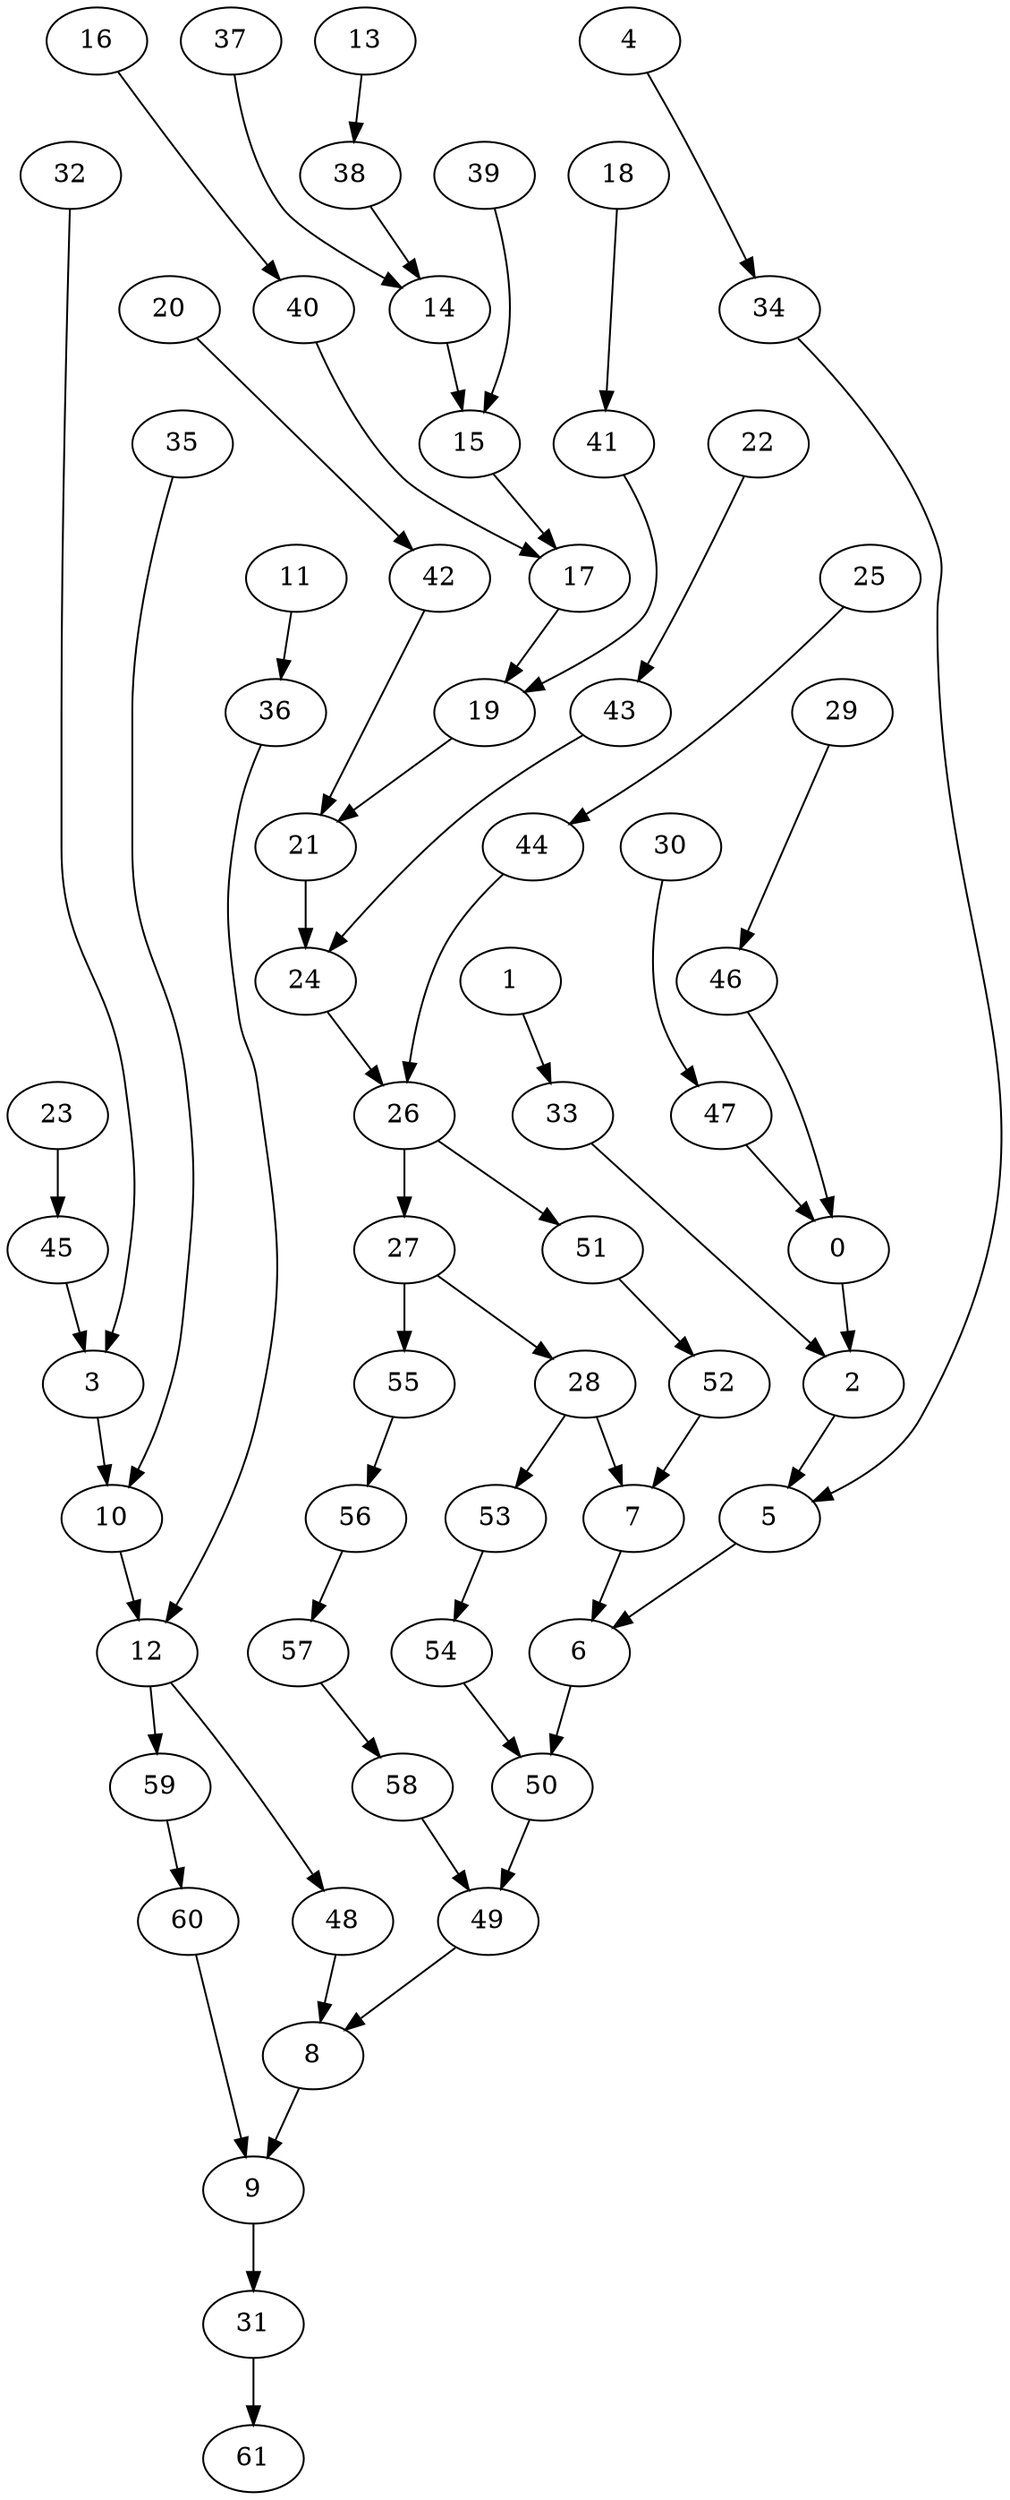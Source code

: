 digraph g {
0;
1;
2;
3;
4;
5;
6;
7;
8;
9;
10;
11;
12;
13;
14;
15;
16;
17;
18;
19;
20;
21;
22;
23;
24;
25;
26;
27;
28;
29;
30;
31;
32;
33;
34;
35;
36;
37;
38;
39;
40;
41;
42;
43;
44;
45;
46;
47;
48;
49;
50;
51;
52;
53;
54;
55;
56;
57;
58;
59;
60;
61;
0 -> 2 [weight=0];
1 -> 33 [weight=0];
2 -> 5 [weight=0];
3 -> 10 [weight=0];
4 -> 34 [weight=0];
5 -> 6 [weight=0];
6 -> 50 [weight=0];
7 -> 6 [weight=0];
8 -> 9 [weight=0];
9 -> 31 [weight=0];
10 -> 12 [weight=0];
11 -> 36 [weight=0];
12 -> 48 [weight=0];
12 -> 59 [weight=0];
13 -> 38 [weight=0];
14 -> 15 [weight=0];
15 -> 17 [weight=0];
16 -> 40 [weight=0];
17 -> 19 [weight=0];
18 -> 41 [weight=0];
19 -> 21 [weight=0];
20 -> 42 [weight=0];
21 -> 24 [weight=0];
22 -> 43 [weight=0];
23 -> 45 [weight=0];
24 -> 26 [weight=0];
25 -> 44 [weight=0];
26 -> 27 [weight=0];
26 -> 51 [weight=0];
27 -> 28 [weight=0];
27 -> 55 [weight=1];
28 -> 7 [weight=0];
28 -> 53 [weight=0];
29 -> 46 [weight=0];
30 -> 47 [weight=0];
31 -> 61 [weight=0];
32 -> 3 [weight=0];
33 -> 2 [weight=0];
34 -> 5 [weight=0];
35 -> 10 [weight=0];
36 -> 12 [weight=0];
37 -> 14 [weight=0];
38 -> 14 [weight=0];
39 -> 15 [weight=0];
40 -> 17 [weight=0];
41 -> 19 [weight=0];
42 -> 21 [weight=0];
43 -> 24 [weight=0];
44 -> 26 [weight=0];
45 -> 3 [weight=0];
46 -> 0 [weight=0];
47 -> 0 [weight=0];
48 -> 8 [weight=0];
49 -> 8 [weight=0];
50 -> 49 [weight=0];
51 -> 52 [weight=0];
52 -> 7 [weight=0];
53 -> 54 [weight=0];
54 -> 50 [weight=0];
55 -> 56 [weight=0];
56 -> 57 [weight=0];
57 -> 58 [weight=0];
58 -> 49 [weight=0];
59 -> 60 [weight=0];
60 -> 9 [weight=0];
}
